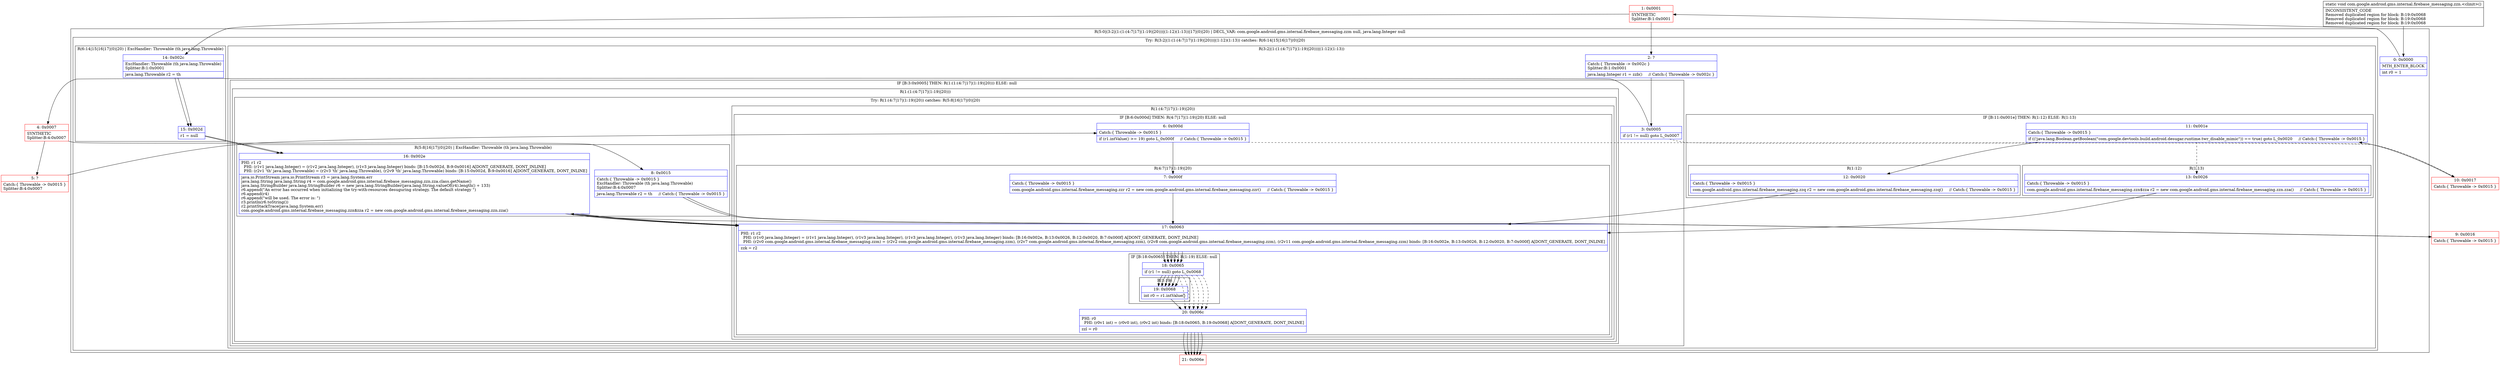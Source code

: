 digraph "CFG forcom.google.android.gms.internal.firebase_messaging.zzn.\<clinit\>()V" {
subgraph cluster_Region_1685991188 {
label = "R(5:0|(3:2|(1:(1:(4:7|17|(1:19)|20)))|(1:12)(1:13))|17|(0)|20) | DECL_VAR: com.google.android.gms.internal.firebase_messaging.zzm null, java.lang.Integer null\l";
node [shape=record,color=blue];
Node_0 [shape=record,label="{0\:\ 0x0000|MTH_ENTER_BLOCK\l|int r0 = 1\l}"];
subgraph cluster_TryCatchRegion_1631337036 {
label = "Try: R(3:2|(1:(1:(4:7|17|(1:19)|20)))|(1:12)(1:13)) catches: R(6:14|15|16|17|(0)|20)";
node [shape=record,color=blue];
subgraph cluster_Region_612156530 {
label = "R(3:2|(1:(1:(4:7|17|(1:19)|20)))|(1:12)(1:13))";
node [shape=record,color=blue];
Node_2 [shape=record,label="{2\:\ ?|Catch:\{ Throwable \-\> 0x002c \}\lSplitter:B:1:0x0001\l|java.lang.Integer r1 = zzb()     \/\/ Catch:\{ Throwable \-\> 0x002c \}\l}"];
subgraph cluster_IfRegion_1448353425 {
label = "IF [B:3:0x0005] THEN: R(1:(1:(4:7|17|(1:19)|20))) ELSE: null";
node [shape=record,color=blue];
Node_3 [shape=record,label="{3\:\ 0x0005|if (r1 != null) goto L_0x0007\l}"];
subgraph cluster_Region_1473445125 {
label = "R(1:(1:(4:7|17|(1:19)|20)))";
node [shape=record,color=blue];
subgraph cluster_TryCatchRegion_1342882658 {
label = "Try: R(1:(4:7|17|(1:19)|20)) catches: R(5:8|16|17|(0)|20)";
node [shape=record,color=blue];
subgraph cluster_Region_1348762997 {
label = "R(1:(4:7|17|(1:19)|20))";
node [shape=record,color=blue];
subgraph cluster_IfRegion_640831870 {
label = "IF [B:6:0x000d] THEN: R(4:7|17|(1:19)|20) ELSE: null";
node [shape=record,color=blue];
Node_6 [shape=record,label="{6\:\ 0x000d|Catch:\{ Throwable \-\> 0x0015 \}\l|if (r1.intValue() \>= 19) goto L_0x000f     \/\/ Catch:\{ Throwable \-\> 0x0015 \}\l}"];
subgraph cluster_Region_2109461350 {
label = "R(4:7|17|(1:19)|20)";
node [shape=record,color=blue];
Node_7 [shape=record,label="{7\:\ 0x000f|Catch:\{ Throwable \-\> 0x0015 \}\l|com.google.android.gms.internal.firebase_messaging.zzr r2 = new com.google.android.gms.internal.firebase_messaging.zzr()     \/\/ Catch:\{ Throwable \-\> 0x0015 \}\l}"];
Node_17 [shape=record,label="{17\:\ 0x0063|PHI: r1 r2 \l  PHI: (r1v0 java.lang.Integer) = (r1v1 java.lang.Integer), (r1v3 java.lang.Integer), (r1v3 java.lang.Integer), (r1v3 java.lang.Integer) binds: [B:16:0x002e, B:13:0x0026, B:12:0x0020, B:7:0x000f] A[DONT_GENERATE, DONT_INLINE]\l  PHI: (r2v0 com.google.android.gms.internal.firebase_messaging.zzm) = (r2v2 com.google.android.gms.internal.firebase_messaging.zzm), (r2v7 com.google.android.gms.internal.firebase_messaging.zzm), (r2v8 com.google.android.gms.internal.firebase_messaging.zzm), (r2v11 com.google.android.gms.internal.firebase_messaging.zzm) binds: [B:16:0x002e, B:13:0x0026, B:12:0x0020, B:7:0x000f] A[DONT_GENERATE, DONT_INLINE]\l|zzk = r2\l}"];
subgraph cluster_IfRegion_1716042344 {
label = "IF [B:18:0x0065] THEN: R(1:19) ELSE: null";
node [shape=record,color=blue];
Node_18 [shape=record,label="{18\:\ 0x0065|if (r1 != null) goto L_0x0068\l}"];
subgraph cluster_Region_1773318169 {
label = "R(1:19)";
node [shape=record,color=blue];
Node_19 [shape=record,label="{19\:\ 0x0068|int r0 = r1.intValue()\l}"];
}
}
Node_20 [shape=record,label="{20\:\ 0x006c|PHI: r0 \l  PHI: (r0v1 int) = (r0v0 int), (r0v2 int) binds: [B:18:0x0065, B:19:0x0068] A[DONT_GENERATE, DONT_INLINE]\l|zzl = r0\l}"];
}
}
}
subgraph cluster_Region_858644450 {
label = "R(5:8|16|17|(0)|20) | ExcHandler: Throwable (th java.lang.Throwable)\l";
node [shape=record,color=blue];
Node_8 [shape=record,label="{8\:\ 0x0015|Catch:\{ Throwable \-\> 0x0015 \}\lExcHandler: Throwable (th java.lang.Throwable)\lSplitter:B:4:0x0007\l|java.lang.Throwable r2 = th     \/\/ Catch:\{ Throwable \-\> 0x0015 \}\l}"];
Node_16 [shape=record,label="{16\:\ 0x002e|PHI: r1 r2 \l  PHI: (r1v1 java.lang.Integer) = (r1v2 java.lang.Integer), (r1v3 java.lang.Integer) binds: [B:15:0x002d, B:9:0x0016] A[DONT_GENERATE, DONT_INLINE]\l  PHI: (r2v1 'th' java.lang.Throwable) = (r2v3 'th' java.lang.Throwable), (r2v9 'th' java.lang.Throwable) binds: [B:15:0x002d, B:9:0x0016] A[DONT_GENERATE, DONT_INLINE]\l|java.io.PrintStream java.io.PrintStream r3 = java.lang.System.err\ljava.lang.String java.lang.String r4 = com.google.android.gms.internal.firebase_messaging.zzn.zza.class.getName()\ljava.lang.StringBuilder java.lang.StringBuilder r6 = new java.lang.StringBuilder(java.lang.String.valueOf(r4).length() + 133)\lr6.append(\"An error has occurred when initializing the try\-with\-resources desuguring strategy. The default strategy \")\lr6.append(r4)\lr6.append(\"will be used. The error is: \")\lr3.println(r6.toString())\lr2.printStackTrace(java.lang.System.err)\lcom.google.android.gms.internal.firebase_messaging.zzn$zza r2 = new com.google.android.gms.internal.firebase_messaging.zzn.zza()\l}"];
Node_17 [shape=record,label="{17\:\ 0x0063|PHI: r1 r2 \l  PHI: (r1v0 java.lang.Integer) = (r1v1 java.lang.Integer), (r1v3 java.lang.Integer), (r1v3 java.lang.Integer), (r1v3 java.lang.Integer) binds: [B:16:0x002e, B:13:0x0026, B:12:0x0020, B:7:0x000f] A[DONT_GENERATE, DONT_INLINE]\l  PHI: (r2v0 com.google.android.gms.internal.firebase_messaging.zzm) = (r2v2 com.google.android.gms.internal.firebase_messaging.zzm), (r2v7 com.google.android.gms.internal.firebase_messaging.zzm), (r2v8 com.google.android.gms.internal.firebase_messaging.zzm), (r2v11 com.google.android.gms.internal.firebase_messaging.zzm) binds: [B:16:0x002e, B:13:0x0026, B:12:0x0020, B:7:0x000f] A[DONT_GENERATE, DONT_INLINE]\l|zzk = r2\l}"];
subgraph cluster_IfRegion_1616868368 {
label = "IF [B:18:0x0065] THEN: R(0) ELSE: null";
node [shape=record,color=blue];
Node_18 [shape=record,label="{18\:\ 0x0065|if (r1 != null) goto L_0x0068\l}"];
subgraph cluster_Region_321069755 {
label = "R(0)";
node [shape=record,color=blue];
}
}
Node_20 [shape=record,label="{20\:\ 0x006c|PHI: r0 \l  PHI: (r0v1 int) = (r0v0 int), (r0v2 int) binds: [B:18:0x0065, B:19:0x0068] A[DONT_GENERATE, DONT_INLINE]\l|zzl = r0\l}"];
}
}
}
}
subgraph cluster_IfRegion_657336320 {
label = "IF [B:11:0x001e] THEN: R(1:12) ELSE: R(1:13)";
node [shape=record,color=blue];
Node_11 [shape=record,label="{11\:\ 0x001e|Catch:\{ Throwable \-\> 0x0015 \}\l|if ((!java.lang.Boolean.getBoolean(\"com.google.devtools.build.android.desugar.runtime.twr_disable_mimic\")) == true) goto L_0x0020     \/\/ Catch:\{ Throwable \-\> 0x0015 \}\l}"];
subgraph cluster_Region_2046019169 {
label = "R(1:12)";
node [shape=record,color=blue];
Node_12 [shape=record,label="{12\:\ 0x0020|Catch:\{ Throwable \-\> 0x0015 \}\l|com.google.android.gms.internal.firebase_messaging.zzq r2 = new com.google.android.gms.internal.firebase_messaging.zzq()     \/\/ Catch:\{ Throwable \-\> 0x0015 \}\l}"];
}
subgraph cluster_Region_1517293226 {
label = "R(1:13)";
node [shape=record,color=blue];
Node_13 [shape=record,label="{13\:\ 0x0026|Catch:\{ Throwable \-\> 0x0015 \}\l|com.google.android.gms.internal.firebase_messaging.zzn$zza r2 = new com.google.android.gms.internal.firebase_messaging.zzn.zza()     \/\/ Catch:\{ Throwable \-\> 0x0015 \}\l}"];
}
}
}
subgraph cluster_Region_650006556 {
label = "R(6:14|15|16|17|(0)|20) | ExcHandler: Throwable (th java.lang.Throwable)\l";
node [shape=record,color=blue];
Node_14 [shape=record,label="{14\:\ 0x002c|ExcHandler: Throwable (th java.lang.Throwable)\lSplitter:B:1:0x0001\l|java.lang.Throwable r2 = th\l}"];
Node_15 [shape=record,label="{15\:\ 0x002d|r1 = null\l}"];
Node_16 [shape=record,label="{16\:\ 0x002e|PHI: r1 r2 \l  PHI: (r1v1 java.lang.Integer) = (r1v2 java.lang.Integer), (r1v3 java.lang.Integer) binds: [B:15:0x002d, B:9:0x0016] A[DONT_GENERATE, DONT_INLINE]\l  PHI: (r2v1 'th' java.lang.Throwable) = (r2v3 'th' java.lang.Throwable), (r2v9 'th' java.lang.Throwable) binds: [B:15:0x002d, B:9:0x0016] A[DONT_GENERATE, DONT_INLINE]\l|java.io.PrintStream java.io.PrintStream r3 = java.lang.System.err\ljava.lang.String java.lang.String r4 = com.google.android.gms.internal.firebase_messaging.zzn.zza.class.getName()\ljava.lang.StringBuilder java.lang.StringBuilder r6 = new java.lang.StringBuilder(java.lang.String.valueOf(r4).length() + 133)\lr6.append(\"An error has occurred when initializing the try\-with\-resources desuguring strategy. The default strategy \")\lr6.append(r4)\lr6.append(\"will be used. The error is: \")\lr3.println(r6.toString())\lr2.printStackTrace(java.lang.System.err)\lcom.google.android.gms.internal.firebase_messaging.zzn$zza r2 = new com.google.android.gms.internal.firebase_messaging.zzn.zza()\l}"];
Node_17 [shape=record,label="{17\:\ 0x0063|PHI: r1 r2 \l  PHI: (r1v0 java.lang.Integer) = (r1v1 java.lang.Integer), (r1v3 java.lang.Integer), (r1v3 java.lang.Integer), (r1v3 java.lang.Integer) binds: [B:16:0x002e, B:13:0x0026, B:12:0x0020, B:7:0x000f] A[DONT_GENERATE, DONT_INLINE]\l  PHI: (r2v0 com.google.android.gms.internal.firebase_messaging.zzm) = (r2v2 com.google.android.gms.internal.firebase_messaging.zzm), (r2v7 com.google.android.gms.internal.firebase_messaging.zzm), (r2v8 com.google.android.gms.internal.firebase_messaging.zzm), (r2v11 com.google.android.gms.internal.firebase_messaging.zzm) binds: [B:16:0x002e, B:13:0x0026, B:12:0x0020, B:7:0x000f] A[DONT_GENERATE, DONT_INLINE]\l|zzk = r2\l}"];
subgraph cluster_IfRegion_76959095 {
label = "IF [B:18:0x0065] THEN: R(0) ELSE: null";
node [shape=record,color=blue];
Node_18 [shape=record,label="{18\:\ 0x0065|if (r1 != null) goto L_0x0068\l}"];
subgraph cluster_Region_535971329 {
label = "R(0)";
node [shape=record,color=blue];
}
}
Node_20 [shape=record,label="{20\:\ 0x006c|PHI: r0 \l  PHI: (r0v1 int) = (r0v0 int), (r0v2 int) binds: [B:18:0x0065, B:19:0x0068] A[DONT_GENERATE, DONT_INLINE]\l|zzl = r0\l}"];
}
}
Node_17 [shape=record,label="{17\:\ 0x0063|PHI: r1 r2 \l  PHI: (r1v0 java.lang.Integer) = (r1v1 java.lang.Integer), (r1v3 java.lang.Integer), (r1v3 java.lang.Integer), (r1v3 java.lang.Integer) binds: [B:16:0x002e, B:13:0x0026, B:12:0x0020, B:7:0x000f] A[DONT_GENERATE, DONT_INLINE]\l  PHI: (r2v0 com.google.android.gms.internal.firebase_messaging.zzm) = (r2v2 com.google.android.gms.internal.firebase_messaging.zzm), (r2v7 com.google.android.gms.internal.firebase_messaging.zzm), (r2v8 com.google.android.gms.internal.firebase_messaging.zzm), (r2v11 com.google.android.gms.internal.firebase_messaging.zzm) binds: [B:16:0x002e, B:13:0x0026, B:12:0x0020, B:7:0x000f] A[DONT_GENERATE, DONT_INLINE]\l|zzk = r2\l}"];
subgraph cluster_IfRegion_357472702 {
label = "IF [B:18:0x0065] THEN: R(0) ELSE: null";
node [shape=record,color=blue];
Node_18 [shape=record,label="{18\:\ 0x0065|if (r1 != null) goto L_0x0068\l}"];
subgraph cluster_Region_1131863359 {
label = "R(0)";
node [shape=record,color=blue];
}
}
Node_20 [shape=record,label="{20\:\ 0x006c|PHI: r0 \l  PHI: (r0v1 int) = (r0v0 int), (r0v2 int) binds: [B:18:0x0065, B:19:0x0068] A[DONT_GENERATE, DONT_INLINE]\l|zzl = r0\l}"];
}
subgraph cluster_Region_650006556 {
label = "R(6:14|15|16|17|(0)|20) | ExcHandler: Throwable (th java.lang.Throwable)\l";
node [shape=record,color=blue];
Node_14 [shape=record,label="{14\:\ 0x002c|ExcHandler: Throwable (th java.lang.Throwable)\lSplitter:B:1:0x0001\l|java.lang.Throwable r2 = th\l}"];
Node_15 [shape=record,label="{15\:\ 0x002d|r1 = null\l}"];
Node_16 [shape=record,label="{16\:\ 0x002e|PHI: r1 r2 \l  PHI: (r1v1 java.lang.Integer) = (r1v2 java.lang.Integer), (r1v3 java.lang.Integer) binds: [B:15:0x002d, B:9:0x0016] A[DONT_GENERATE, DONT_INLINE]\l  PHI: (r2v1 'th' java.lang.Throwable) = (r2v3 'th' java.lang.Throwable), (r2v9 'th' java.lang.Throwable) binds: [B:15:0x002d, B:9:0x0016] A[DONT_GENERATE, DONT_INLINE]\l|java.io.PrintStream java.io.PrintStream r3 = java.lang.System.err\ljava.lang.String java.lang.String r4 = com.google.android.gms.internal.firebase_messaging.zzn.zza.class.getName()\ljava.lang.StringBuilder java.lang.StringBuilder r6 = new java.lang.StringBuilder(java.lang.String.valueOf(r4).length() + 133)\lr6.append(\"An error has occurred when initializing the try\-with\-resources desuguring strategy. The default strategy \")\lr6.append(r4)\lr6.append(\"will be used. The error is: \")\lr3.println(r6.toString())\lr2.printStackTrace(java.lang.System.err)\lcom.google.android.gms.internal.firebase_messaging.zzn$zza r2 = new com.google.android.gms.internal.firebase_messaging.zzn.zza()\l}"];
Node_17 [shape=record,label="{17\:\ 0x0063|PHI: r1 r2 \l  PHI: (r1v0 java.lang.Integer) = (r1v1 java.lang.Integer), (r1v3 java.lang.Integer), (r1v3 java.lang.Integer), (r1v3 java.lang.Integer) binds: [B:16:0x002e, B:13:0x0026, B:12:0x0020, B:7:0x000f] A[DONT_GENERATE, DONT_INLINE]\l  PHI: (r2v0 com.google.android.gms.internal.firebase_messaging.zzm) = (r2v2 com.google.android.gms.internal.firebase_messaging.zzm), (r2v7 com.google.android.gms.internal.firebase_messaging.zzm), (r2v8 com.google.android.gms.internal.firebase_messaging.zzm), (r2v11 com.google.android.gms.internal.firebase_messaging.zzm) binds: [B:16:0x002e, B:13:0x0026, B:12:0x0020, B:7:0x000f] A[DONT_GENERATE, DONT_INLINE]\l|zzk = r2\l}"];
subgraph cluster_IfRegion_76959095 {
label = "IF [B:18:0x0065] THEN: R(0) ELSE: null";
node [shape=record,color=blue];
Node_18 [shape=record,label="{18\:\ 0x0065|if (r1 != null) goto L_0x0068\l}"];
subgraph cluster_Region_535971329 {
label = "R(0)";
node [shape=record,color=blue];
}
}
Node_20 [shape=record,label="{20\:\ 0x006c|PHI: r0 \l  PHI: (r0v1 int) = (r0v0 int), (r0v2 int) binds: [B:18:0x0065, B:19:0x0068] A[DONT_GENERATE, DONT_INLINE]\l|zzl = r0\l}"];
}
subgraph cluster_Region_858644450 {
label = "R(5:8|16|17|(0)|20) | ExcHandler: Throwable (th java.lang.Throwable)\l";
node [shape=record,color=blue];
Node_8 [shape=record,label="{8\:\ 0x0015|Catch:\{ Throwable \-\> 0x0015 \}\lExcHandler: Throwable (th java.lang.Throwable)\lSplitter:B:4:0x0007\l|java.lang.Throwable r2 = th     \/\/ Catch:\{ Throwable \-\> 0x0015 \}\l}"];
Node_16 [shape=record,label="{16\:\ 0x002e|PHI: r1 r2 \l  PHI: (r1v1 java.lang.Integer) = (r1v2 java.lang.Integer), (r1v3 java.lang.Integer) binds: [B:15:0x002d, B:9:0x0016] A[DONT_GENERATE, DONT_INLINE]\l  PHI: (r2v1 'th' java.lang.Throwable) = (r2v3 'th' java.lang.Throwable), (r2v9 'th' java.lang.Throwable) binds: [B:15:0x002d, B:9:0x0016] A[DONT_GENERATE, DONT_INLINE]\l|java.io.PrintStream java.io.PrintStream r3 = java.lang.System.err\ljava.lang.String java.lang.String r4 = com.google.android.gms.internal.firebase_messaging.zzn.zza.class.getName()\ljava.lang.StringBuilder java.lang.StringBuilder r6 = new java.lang.StringBuilder(java.lang.String.valueOf(r4).length() + 133)\lr6.append(\"An error has occurred when initializing the try\-with\-resources desuguring strategy. The default strategy \")\lr6.append(r4)\lr6.append(\"will be used. The error is: \")\lr3.println(r6.toString())\lr2.printStackTrace(java.lang.System.err)\lcom.google.android.gms.internal.firebase_messaging.zzn$zza r2 = new com.google.android.gms.internal.firebase_messaging.zzn.zza()\l}"];
Node_17 [shape=record,label="{17\:\ 0x0063|PHI: r1 r2 \l  PHI: (r1v0 java.lang.Integer) = (r1v1 java.lang.Integer), (r1v3 java.lang.Integer), (r1v3 java.lang.Integer), (r1v3 java.lang.Integer) binds: [B:16:0x002e, B:13:0x0026, B:12:0x0020, B:7:0x000f] A[DONT_GENERATE, DONT_INLINE]\l  PHI: (r2v0 com.google.android.gms.internal.firebase_messaging.zzm) = (r2v2 com.google.android.gms.internal.firebase_messaging.zzm), (r2v7 com.google.android.gms.internal.firebase_messaging.zzm), (r2v8 com.google.android.gms.internal.firebase_messaging.zzm), (r2v11 com.google.android.gms.internal.firebase_messaging.zzm) binds: [B:16:0x002e, B:13:0x0026, B:12:0x0020, B:7:0x000f] A[DONT_GENERATE, DONT_INLINE]\l|zzk = r2\l}"];
subgraph cluster_IfRegion_1616868368 {
label = "IF [B:18:0x0065] THEN: R(0) ELSE: null";
node [shape=record,color=blue];
Node_18 [shape=record,label="{18\:\ 0x0065|if (r1 != null) goto L_0x0068\l}"];
subgraph cluster_Region_321069755 {
label = "R(0)";
node [shape=record,color=blue];
}
}
Node_20 [shape=record,label="{20\:\ 0x006c|PHI: r0 \l  PHI: (r0v1 int) = (r0v0 int), (r0v2 int) binds: [B:18:0x0065, B:19:0x0068] A[DONT_GENERATE, DONT_INLINE]\l|zzl = r0\l}"];
}
Node_1 [shape=record,color=red,label="{1\:\ 0x0001|SYNTHETIC\lSplitter:B:1:0x0001\l}"];
Node_4 [shape=record,color=red,label="{4\:\ 0x0007|SYNTHETIC\lSplitter:B:4:0x0007\l}"];
Node_5 [shape=record,color=red,label="{5\:\ ?|Catch:\{ Throwable \-\> 0x0015 \}\lSplitter:B:4:0x0007\l}"];
Node_9 [shape=record,color=red,label="{9\:\ 0x0016|Catch:\{ Throwable \-\> 0x0015 \}\l}"];
Node_10 [shape=record,color=red,label="{10\:\ 0x0017|Catch:\{ Throwable \-\> 0x0015 \}\l}"];
Node_21 [shape=record,color=red,label="{21\:\ 0x006e}"];
MethodNode[shape=record,label="{static void com.google.android.gms.internal.firebase_messaging.zzn.\<clinit\>()  | INCONSISTENT_CODE\lRemoved duplicated region for block: B:19:0x0068 \lRemoved duplicated region for block: B:19:0x0068 \lRemoved duplicated region for block: B:19:0x0068 \l}"];
MethodNode -> Node_0;
Node_0 -> Node_1;
Node_2 -> Node_3;
Node_3 -> Node_4;
Node_3 -> Node_10[style=dashed];
Node_6 -> Node_7;
Node_6 -> Node_10[style=dashed];
Node_7 -> Node_17;
Node_17 -> Node_18;
Node_18 -> Node_19;
Node_18 -> Node_20[style=dashed];
Node_19 -> Node_20;
Node_20 -> Node_21;
Node_8 -> Node_9;
Node_16 -> Node_17;
Node_17 -> Node_18;
Node_18 -> Node_19;
Node_18 -> Node_20[style=dashed];
Node_20 -> Node_21;
Node_11 -> Node_12;
Node_11 -> Node_13[style=dashed];
Node_12 -> Node_17;
Node_13 -> Node_17;
Node_14 -> Node_15;
Node_15 -> Node_16;
Node_16 -> Node_17;
Node_17 -> Node_18;
Node_18 -> Node_19;
Node_18 -> Node_20[style=dashed];
Node_20 -> Node_21;
Node_17 -> Node_18;
Node_18 -> Node_19;
Node_18 -> Node_20[style=dashed];
Node_20 -> Node_21;
Node_14 -> Node_15;
Node_15 -> Node_16;
Node_16 -> Node_17;
Node_17 -> Node_18;
Node_18 -> Node_19;
Node_18 -> Node_20[style=dashed];
Node_20 -> Node_21;
Node_8 -> Node_9;
Node_16 -> Node_17;
Node_17 -> Node_18;
Node_18 -> Node_19;
Node_18 -> Node_20[style=dashed];
Node_20 -> Node_21;
Node_1 -> Node_2;
Node_1 -> Node_14;
Node_4 -> Node_5;
Node_4 -> Node_8;
Node_5 -> Node_6;
Node_9 -> Node_16;
Node_10 -> Node_11;
}

